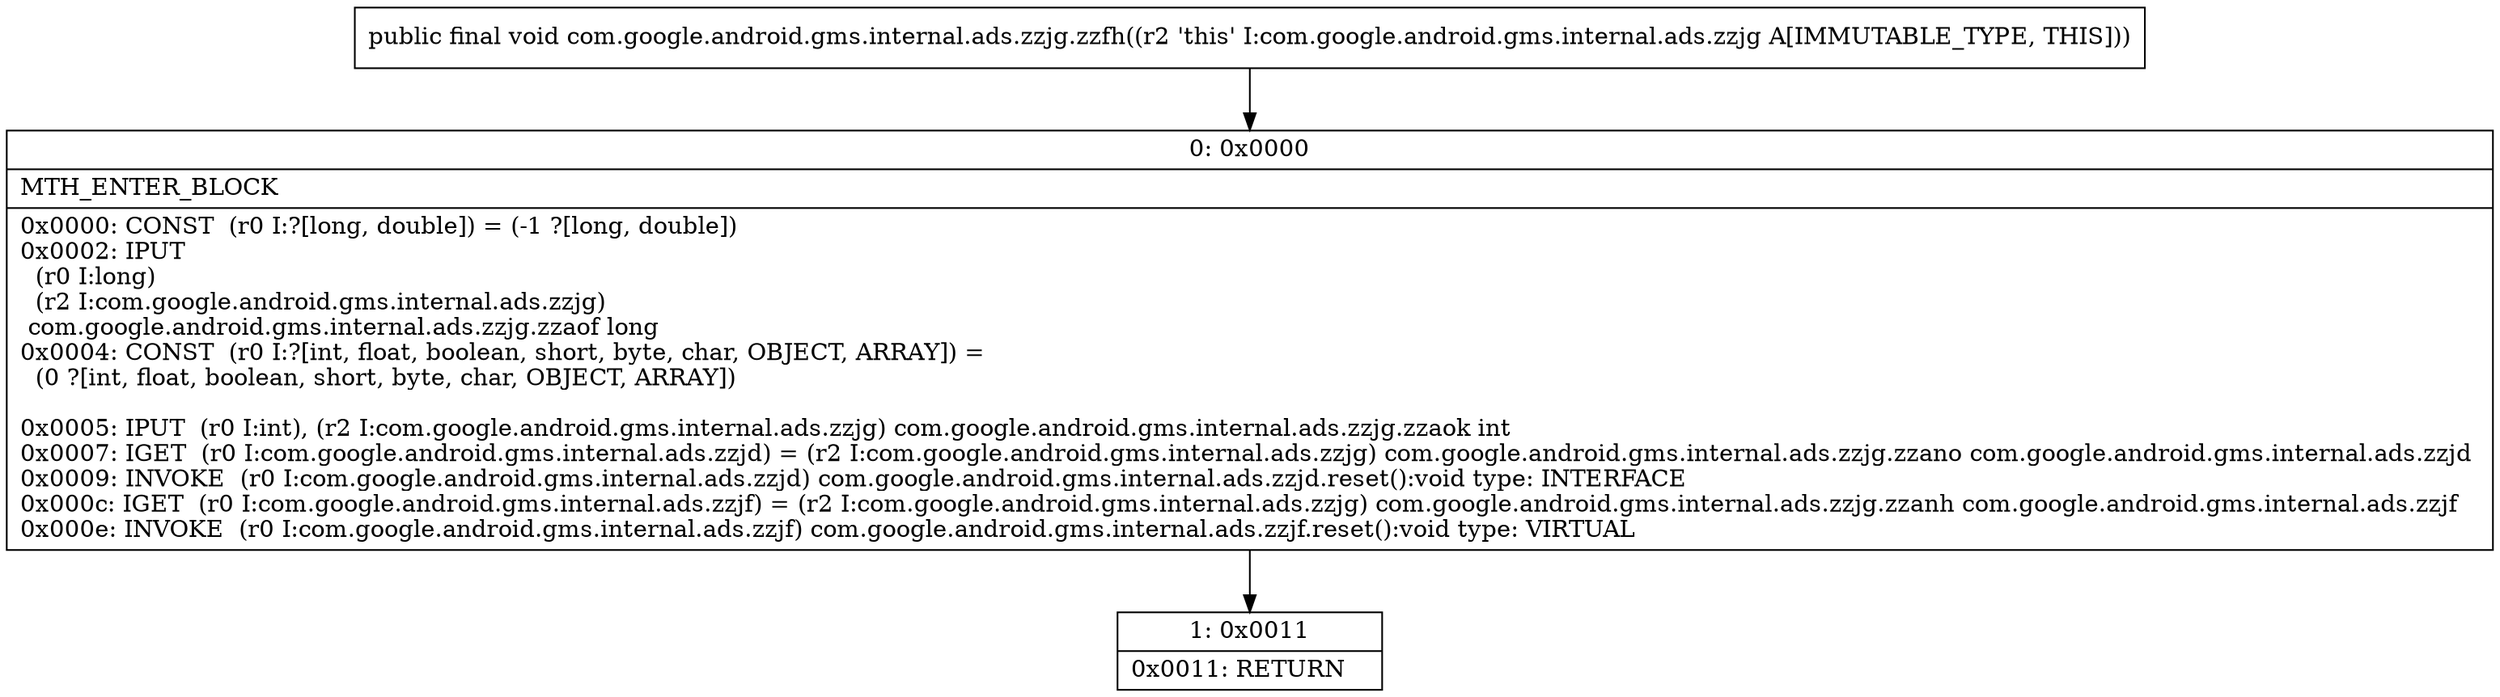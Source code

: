 digraph "CFG forcom.google.android.gms.internal.ads.zzjg.zzfh()V" {
Node_0 [shape=record,label="{0\:\ 0x0000|MTH_ENTER_BLOCK\l|0x0000: CONST  (r0 I:?[long, double]) = (\-1 ?[long, double]) \l0x0002: IPUT  \l  (r0 I:long)\l  (r2 I:com.google.android.gms.internal.ads.zzjg)\l com.google.android.gms.internal.ads.zzjg.zzaof long \l0x0004: CONST  (r0 I:?[int, float, boolean, short, byte, char, OBJECT, ARRAY]) = \l  (0 ?[int, float, boolean, short, byte, char, OBJECT, ARRAY])\l \l0x0005: IPUT  (r0 I:int), (r2 I:com.google.android.gms.internal.ads.zzjg) com.google.android.gms.internal.ads.zzjg.zzaok int \l0x0007: IGET  (r0 I:com.google.android.gms.internal.ads.zzjd) = (r2 I:com.google.android.gms.internal.ads.zzjg) com.google.android.gms.internal.ads.zzjg.zzano com.google.android.gms.internal.ads.zzjd \l0x0009: INVOKE  (r0 I:com.google.android.gms.internal.ads.zzjd) com.google.android.gms.internal.ads.zzjd.reset():void type: INTERFACE \l0x000c: IGET  (r0 I:com.google.android.gms.internal.ads.zzjf) = (r2 I:com.google.android.gms.internal.ads.zzjg) com.google.android.gms.internal.ads.zzjg.zzanh com.google.android.gms.internal.ads.zzjf \l0x000e: INVOKE  (r0 I:com.google.android.gms.internal.ads.zzjf) com.google.android.gms.internal.ads.zzjf.reset():void type: VIRTUAL \l}"];
Node_1 [shape=record,label="{1\:\ 0x0011|0x0011: RETURN   \l}"];
MethodNode[shape=record,label="{public final void com.google.android.gms.internal.ads.zzjg.zzfh((r2 'this' I:com.google.android.gms.internal.ads.zzjg A[IMMUTABLE_TYPE, THIS])) }"];
MethodNode -> Node_0;
Node_0 -> Node_1;
}

